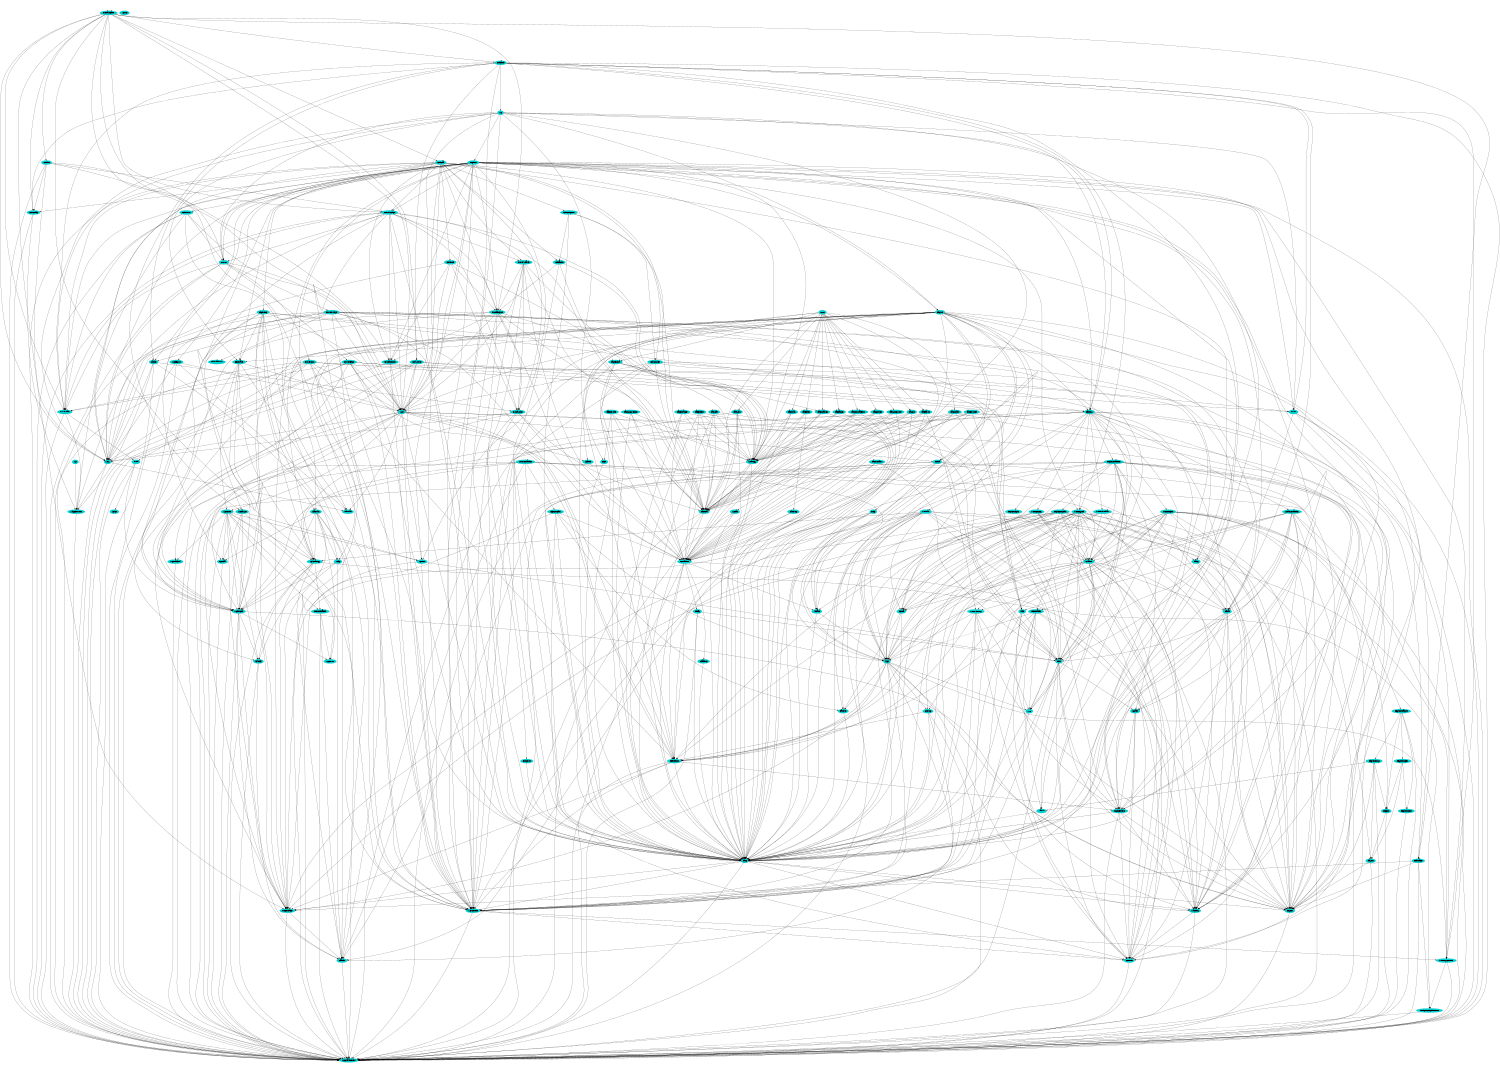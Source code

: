 digraph "Plugin architecture (wp)" { node [href="\N.html"];
  size="10,7.5";
  ratio="fill";
  
  fontsize="12pt";
  rankdir = TB ;
"Wp" [style=filled, color=darkturquoise];
"Wp" -> "Why3Provers";
"Rformat" [style=filled, color=darkturquoise];
"Wprop" [style=filled, color=darkturquoise];
"Wp_parameters" [style=filled, color=darkturquoise];
"Wp_error" [style=filled, color=darkturquoise];
"Dyncall" [style=filled, color=darkturquoise];
"Dyncall" -> "Wp_parameters";
"Ctypes" [style=filled, color=darkturquoise];
"Ctypes" -> "Wp_parameters";
"Clabels" [style=filled, color=darkturquoise];
"Clabels" -> "Wp_parameters";
"Why3Provers" [style=filled, color=darkturquoise];
"Why3Provers" -> "Wp_parameters";
"Context" [style=filled, color=darkturquoise];
"Context" -> "Wp_parameters";
"Warning" [style=filled, color=darkturquoise];
"Warning" -> "Context";
"Warning" -> "Wp_parameters";
"AssignsCompleteness" [style=filled, color=darkturquoise];
"AssignsCompleteness" -> "Wp_parameters";
"MemoryContext" [style=filled, color=darkturquoise];
"MemoryContext" -> "AssignsCompleteness";
"MemoryContext" -> "Wp_parameters";
"WpContext" [style=filled, color=darkturquoise];
"WpContext" -> "Context";
"WpContext" -> "Wp_parameters";
"WpContext" -> "MemoryContext";
"LogicUsage" [style=filled, color=darkturquoise];
"LogicUsage" -> "Wp_parameters";
"LogicUsage" -> "Clabels";
"RefUsage" [style=filled, color=darkturquoise];
"RefUsage" -> "AssignsCompleteness";
"RefUsage" -> "Ctypes";
"RefUsage" -> "LogicUsage";
"RefUsage" -> "Wp_parameters";
"Layout" [style=filled, color=darkturquoise];
"Layout" -> "Wp_parameters";
"Layout" -> "Ctypes";
"Region" [style=filled, color=darkturquoise];
"Region" -> "Wp_parameters";
"Region" -> "Layout";
"RegionAnnot" [style=filled, color=darkturquoise];
"RegionAnnot" -> "Wp_parameters";
"RegionAccess" [style=filled, color=darkturquoise];
"RegionAccess" -> "Layout";
"RegionAccess" -> "RegionAnnot";
"RegionAccess" -> "Region";
"RegionDump" [style=filled, color=darkturquoise];
"RegionDump" -> "Ctypes";
"RegionDump" -> "Layout";
"RegionDump" -> "Matrix";
"RegionDump" -> "Wp_parameters";
"RegionDump" -> "Region";
"RegionAnalysis" [style=filled, color=darkturquoise];
"RegionAnalysis" -> "RegionAccess";
"RegionAnalysis" -> "RegionAnnot";
"RegionAnalysis" -> "RegionDump";
"RegionAnalysis" -> "Wp_parameters";
"RegionAnalysis" -> "Region";
"Cil2cfg" [style=filled, color=darkturquoise];
"Cil2cfg" -> "Wp_parameters";
"Cil2cfg" -> "Clabels";
"NormAtLabels" [style=filled, color=darkturquoise];
"NormAtLabels" -> "Wp_error";
"NormAtLabels" -> "Wp_parameters";
"NormAtLabels" -> "Clabels";
"WpPropId" [style=filled, color=darkturquoise];
"WpPropId" -> "Cil2cfg";
"WpPropId" -> "Ctypes";
"WpPropId" -> "Wp_error";
"WpPropId" -> "Wp_parameters";
"WpPropId" -> "LogicUsage";
"WpPropId" -> "Clabels";
"WpStrategy" [style=filled, color=darkturquoise];
"WpStrategy" -> "AssignsCompleteness";
"WpStrategy" -> "Wp_parameters";
"WpStrategy" -> "WpPropId";
"WpStrategy" -> "NormAtLabels";
"WpStrategy" -> "LogicUsage";
"WpStrategy" -> "Clabels";
"WpStrategy" -> "Cil2cfg";
"Mcfg" [style=filled, color=darkturquoise];
"Mcfg" -> "WpPropId";
"Mcfg" -> "LogicUsage";
"Mcfg" -> "Clabels";
"Lang" [style=filled, color=darkturquoise];
"Lang" -> "LogicUsage";
"Lang" -> "Warning";
"Lang" -> "Wp_parameters";
"Lang" -> "WpContext";
"Lang" -> "Ctypes";
"Lang" -> "Context";
"Repr" [style=filled, color=darkturquoise];
"Repr" -> "Lang";
"Matrix" [style=filled, color=darkturquoise];
"Matrix" -> "Lang";
"Passive" [style=filled, color=darkturquoise];
"Passive" -> "Lang";
"Splitter" [style=filled, color=darkturquoise];
"LogicBuiltins" [style=filled, color=darkturquoise];
"LogicBuiltins" -> "Warning";
"LogicBuiltins" -> "Wp_parameters";
"LogicBuiltins" -> "Lang";
"LogicBuiltins" -> "Ctypes";
"LogicBuiltins" -> "Context";
"Definitions" [style=filled, color=darkturquoise];
"Definitions" -> "LogicBuiltins";
"Definitions" -> "WpContext";
"Definitions" -> "Wp_parameters";
"Definitions" -> "LogicUsage";
"Definitions" -> "Lang";
"Cmath" [style=filled, color=darkturquoise];
"Cmath" -> "Context";
"Cmath" -> "LogicBuiltins";
"Cmath" -> "Lang";
"Cint" [style=filled, color=darkturquoise];
"Cint" -> "Cmath";
"Cint" -> "Context";
"Cint" -> "LogicBuiltins";
"Cint" -> "Wp_parameters";
"Cint" -> "WpContext";
"Cint" -> "Lang";
"Cint" -> "Ctypes";
"Cfloat" [style=filled, color=darkturquoise];
"Cfloat" -> "Cmath";
"Cfloat" -> "Context";
"Cfloat" -> "LogicBuiltins";
"Cfloat" -> "Warning";
"Cfloat" -> "WpContext";
"Cfloat" -> "Lang";
"Cfloat" -> "Ctypes";
"Vset" [style=filled, color=darkturquoise];
"Vset" -> "Warning";
"Vset" -> "Lang";
"Vlist" [style=filled, color=darkturquoise];
"Vlist" -> "Cint";
"Vlist" -> "Context";
"Vlist" -> "LogicBuiltins";
"Vlist" -> "Lang";
"Cstring" [style=filled, color=darkturquoise];
"Cstring" -> "WpContext";
"Cstring" -> "Wp_parameters";
"Cstring" -> "Lang";
"Cstring" -> "Definitions";
"Cvalues" [style=filled, color=darkturquoise];
"Cvalues" -> "Cfloat";
"Cvalues" -> "Cint";
"Cvalues" -> "Definitions";
"Cvalues" -> "Matrix";
"Cvalues" -> "Warning";
"Cvalues" -> "WpContext";
"Cvalues" -> "Wp_parameters";
"Cvalues" -> "Vset";
"Cvalues" -> "Sigs";
"Cvalues" -> "Sigma";
"Cvalues" -> "Lang";
"Cvalues" -> "Ctypes";
"Cvalues" -> "Context";
"Letify" [style=filled, color=darkturquoise];
"Letify" -> "Cint";
"Letify" -> "Wp_parameters";
"Letify" -> "Lang";
"Cleaning" [style=filled, color=darkturquoise];
"Cleaning" -> "Lang";
"Sigs" [style=filled, color=darkturquoise];
"Sigs" -> "WpContext";
"Sigs" -> "Warning";
"Sigs" -> "Vset";
"Sigs" -> "Passive";
"Sigs" -> "MemoryContext";
"Sigs" -> "LogicUsage";
"Sigs" -> "Lang";
"Sigs" -> "Definitions";
"Sigs" -> "Ctypes";
"Sigs" -> "Cstring";
"Sigs" -> "Clabels";
"Mstate" [style=filled, color=darkturquoise];
"Mstate" -> "Sigs";
"Mstate" -> "Lang";
"Conditions" [style=filled, color=darkturquoise];
"Conditions" -> "Cleaning";
"Conditions" -> "Definitions";
"Conditions" -> "Letify";
"Conditions" -> "Wp_parameters";
"Conditions" -> "Warning";
"Conditions" -> "Mstate";
"Conditions" -> "Lang";
"Filtering" [style=filled, color=darkturquoise];
"Filtering" -> "Lang";
"Filtering" -> "Conditions";
"Plang" [style=filled, color=darkturquoise];
"Plang" -> "Cfloat";
"Plang" -> "Ctypes";
"Plang" -> "Vlist";
"Plang" -> "Lang";
"Pcfg" [style=filled, color=darkturquoise];
"Pcfg" -> "Mstate";
"Pcfg" -> "Sigs";
"Pcfg" -> "Lang";
"Pcfg" -> "Conditions";
"Pcond" [style=filled, color=darkturquoise];
"Pcond" -> "Wp_parameters";
"Pcond" -> "Warning";
"Pcond" -> "Sigs";
"Pcond" -> "Plang";
"Pcond" -> "Pcfg";
"Pcond" -> "Lang";
"Pcond" -> "Conditions";
"CodeSemantics" [style=filled, color=darkturquoise];
"CodeSemantics" -> "Cfloat";
"CodeSemantics" -> "Cint";
"CodeSemantics" -> "Cmath";
"CodeSemantics" -> "Context";
"CodeSemantics" -> "Cstring";
"CodeSemantics" -> "Ctypes";
"CodeSemantics" -> "Cvalues";
"CodeSemantics" -> "Lang";
"CodeSemantics" -> "Warning";
"CodeSemantics" -> "Wp_parameters";
"CodeSemantics" -> "Sigs";
"LogicCompiler" [style=filled, color=darkturquoise];
"LogicCompiler" -> "Context";
"LogicCompiler" -> "Ctypes";
"LogicCompiler" -> "Cvalues";
"LogicCompiler" -> "LogicBuiltins";
"LogicCompiler" -> "Sigma";
"LogicCompiler" -> "Warning";
"LogicCompiler" -> "WpContext";
"LogicCompiler" -> "Wp_parameters";
"LogicCompiler" -> "Sigs";
"LogicCompiler" -> "LogicUsage";
"LogicCompiler" -> "Lang";
"LogicCompiler" -> "Definitions";
"LogicCompiler" -> "Clabels";
"LogicSemantics" [style=filled, color=darkturquoise];
"LogicSemantics" -> "Cfloat";
"LogicSemantics" -> "Cint";
"LogicSemantics" -> "Clabels";
"LogicSemantics" -> "Cmath";
"LogicSemantics" -> "Context";
"LogicSemantics" -> "Ctypes";
"LogicSemantics" -> "Cvalues";
"LogicSemantics" -> "Definitions";
"LogicSemantics" -> "Lang";
"LogicSemantics" -> "LogicBuiltins";
"LogicSemantics" -> "LogicCompiler";
"LogicSemantics" -> "Matrix";
"LogicSemantics" -> "Sigma";
"LogicSemantics" -> "Vset";
"LogicSemantics" -> "Warning";
"LogicSemantics" -> "Wp_parameters";
"LogicSemantics" -> "Sigs";
"LogicAssigns" [style=filled, color=darkturquoise];
"LogicAssigns" -> "Cvalues";
"LogicAssigns" -> "Sigs";
"Sigma" [style=filled, color=darkturquoise];
"Sigma" -> "Lang";
"Sigma" -> "Passive";
"Sigma" -> "Sigs";
"MemLoader" [style=filled, color=darkturquoise];
"MemLoader" -> "Matrix";
"MemLoader" -> "Vset";
"MemLoader" -> "WpContext";
"MemLoader" -> "Wp_parameters";
"MemLoader" -> "Sigs";
"MemLoader" -> "Lang";
"MemLoader" -> "Definitions";
"MemLoader" -> "Ctypes";
"MemEmpty" [style=filled, color=darkturquoise];
"MemEmpty" -> "Context";
"MemEmpty" -> "Cvalues";
"MemEmpty" -> "Lang";
"MemEmpty" -> "Sigma";
"MemEmpty" -> "Warning";
"MemEmpty" -> "Sigs";
"MemZeroAlias" [style=filled, color=darkturquoise];
"MemZeroAlias" -> "Context";
"MemZeroAlias" -> "Ctypes";
"MemZeroAlias" -> "Cvalues";
"MemZeroAlias" -> "Lang";
"MemZeroAlias" -> "LogicUsage";
"MemZeroAlias" -> "Sigma";
"MemZeroAlias" -> "Warning";
"MemZeroAlias" -> "Sigs";
"MemVar" [style=filled, color=darkturquoise];
"MemVar" -> "Ctypes";
"MemVar" -> "Cvalues";
"MemVar" -> "Lang";
"MemVar" -> "LogicUsage";
"MemVar" -> "Mstate";
"MemVar" -> "Passive";
"MemVar" -> "Sigma";
"MemVar" -> "Vset";
"MemVar" -> "Warning";
"MemVar" -> "WpContext";
"MemVar" -> "WpStrategy";
"MemVar" -> "Wp_parameters";
"MemVar" -> "Sigs";
"MemVar" -> "MemoryContext";
"MemMemory" [style=filled, color=darkturquoise];
"MemMemory" -> "Context";
"MemMemory" -> "Definitions";
"MemMemory" -> "Vset";
"MemMemory" -> "WpContext";
"MemMemory" -> "Sigs";
"MemMemory" -> "Lang";
"MemMemory" -> "Ctypes";
"MemTyped" [style=filled, color=darkturquoise];
"MemTyped" -> "Cfloat";
"MemTyped" -> "Cint";
"MemTyped" -> "Cstring";
"MemTyped" -> "Ctypes";
"MemTyped" -> "Cvalues";
"MemTyped" -> "Definitions";
"MemTyped" -> "Lang";
"MemTyped" -> "MemLoader";
"MemTyped" -> "MemMemory";
"MemTyped" -> "Mstate";
"MemTyped" -> "Sigma";
"MemTyped" -> "Vset";
"MemTyped" -> "Warning";
"MemTyped" -> "WpContext";
"MemTyped" -> "Wp_parameters";
"MemTyped" -> "Sigs";
"MemTyped" -> "Context";
"MemRegion" [style=filled, color=darkturquoise];
"MemRegion" -> "Context";
"MemRegion" -> "Ctypes";
"MemRegion" -> "Cvalues";
"MemRegion" -> "Definitions";
"MemRegion" -> "Lang";
"MemRegion" -> "Layout";
"MemRegion" -> "MemLoader";
"MemRegion" -> "MemMemory";
"MemRegion" -> "Region";
"MemRegion" -> "RegionAnalysis";
"MemRegion" -> "Sigma";
"MemRegion" -> "Warning";
"MemRegion" -> "WpContext";
"MemRegion" -> "Wp_parameters";
"MemRegion" -> "Sigs";
"WpReached" [style=filled, color=darkturquoise];
"WpReached" -> "Wp_parameters";
"WpRTE" [style=filled, color=darkturquoise];
"WpRTE" -> "Cint";
"WpRTE" -> "Wp_parameters";
"WpRTE" -> "WpContext";
"WpAnnot" [style=filled, color=darkturquoise];
"WpAnnot" -> "Cil2cfg";
"WpAnnot" -> "Dyncall";
"WpAnnot" -> "LogicUsage";
"WpAnnot" -> "NormAtLabels";
"WpAnnot" -> "WpRTE";
"WpAnnot" -> "WpReached";
"WpAnnot" -> "Wp_error";
"WpAnnot" -> "Wp_parameters";
"WpAnnot" -> "WpStrategy";
"WpAnnot" -> "WpPropId";
"WpAnnot" -> "WpContext";
"WpTarget" [style=filled, color=darkturquoise];
"WpTarget" -> "Dyncall";
"WpTarget" -> "WpPropId";
"WpTarget" -> "WpRTE";
"WpTarget" -> "Wp_parameters";
"WpTarget" -> "WpContext";
"CfgCompiler" [style=filled, color=darkturquoise];
"CfgCompiler" -> "Context";
"CfgCompiler" -> "Passive";
"CfgCompiler" -> "Wp_parameters";
"CfgCompiler" -> "Sigs";
"CfgCompiler" -> "Lang";
"CfgCompiler" -> "Conditions";
"StmtSemantics" [style=filled, color=darkturquoise];
"StmtSemantics" -> "Ctypes";
"StmtSemantics" -> "Cvalues";
"StmtSemantics" -> "WpStrategy";
"StmtSemantics" -> "Wp_parameters";
"StmtSemantics" -> "WpPropId";
"StmtSemantics" -> "Sigs";
"StmtSemantics" -> "Lang";
"StmtSemantics" -> "Clabels";
"StmtSemantics" -> "CfgCompiler";
"VCS" [style=filled, color=darkturquoise];
"VCS" -> "Rformat";
"VCS" -> "Wp_parameters";
"VCS" -> "Why3Provers";
"Script" [style=filled, color=darkturquoise];
"Proof" [style=filled, color=darkturquoise];
"Proof" -> "Script";
"Proof" -> "Wp_parameters";
"Proof" -> "WpPropId";
"Wpo" [style=filled, color=darkturquoise];
"Wpo" -> "Cint";
"Wpo" -> "Pcond";
"Wpo" -> "Rformat";
"Wpo" -> "WpAnnot";
"Wpo" -> "WpReached";
"Wpo" -> "Wp_parameters";
"Wpo" -> "WpPropId";
"Wpo" -> "WpContext";
"Wpo" -> "Warning";
"Wpo" -> "VCS";
"Wpo" -> "Splitter";
"Wpo" -> "LogicUsage";
"Wpo" -> "Lang";
"Wpo" -> "Definitions";
"Wpo" -> "Conditions";
"WpReport" [style=filled, color=darkturquoise];
"WpReport" -> "Rformat";
"WpReport" -> "VCS";
"WpReport" -> "Wp_parameters";
"WpReport" -> "Wpo";
"Footprint" [style=filled, color=darkturquoise];
"Footprint" -> "Lang";
"Tactical" [style=filled, color=darkturquoise];
"Tactical" -> "Wp_parameters";
"Tactical" -> "Lang";
"Tactical" -> "Conditions";
"Strategy" [style=filled, color=darkturquoise];
"Strategy" -> "Wp_parameters";
"Strategy" -> "Tactical";
"Strategy" -> "Lang";
"Strategy" -> "Conditions";
"TacSplit" [style=filled, color=darkturquoise];
"TacSplit" -> "Conditions";
"TacSplit" -> "Lang";
"TacSplit" -> "Wp_parameters";
"TacSplit" -> "Tactical";
"TacSplit" -> "Strategy";
"TacChoice" [style=filled, color=darkturquoise];
"TacChoice" -> "Conditions";
"TacChoice" -> "Lang";
"TacChoice" -> "Tactical";
"TacChoice" -> "Strategy";
"TacRange" [style=filled, color=darkturquoise];
"TacRange" -> "Lang";
"TacRange" -> "Tactical";
"TacRange" -> "Strategy";
"TacArray" [style=filled, color=darkturquoise];
"TacArray" -> "Lang";
"TacArray" -> "Tactical";
"TacArray" -> "Strategy";
"TacCompound" [style=filled, color=darkturquoise];
"TacCompound" -> "Conditions";
"TacCompound" -> "Lang";
"TacCompound" -> "Tactical";
"TacCompound" -> "Strategy";
"TacUnfold" [style=filled, color=darkturquoise];
"TacUnfold" -> "Cint";
"TacUnfold" -> "Ctypes";
"TacUnfold" -> "Definitions";
"TacUnfold" -> "Lang";
"TacUnfold" -> "Tactical";
"TacUnfold" -> "Strategy";
"TacHavoc" [style=filled, color=darkturquoise];
"TacHavoc" -> "Conditions";
"TacHavoc" -> "Lang";
"TacHavoc" -> "MemMemory";
"TacHavoc" -> "Tactical";
"TacHavoc" -> "Strategy";
"TacInstance" [style=filled, color=darkturquoise];
"TacInstance" -> "Conditions";
"TacInstance" -> "Tactical";
"TacInstance" -> "Strategy";
"TacInstance" -> "Lang";
"TacLemma" [style=filled, color=darkturquoise];
"TacLemma" -> "Lang";
"TacLemma" -> "TacInstance";
"TacLemma" -> "WpContext";
"TacLemma" -> "Tactical";
"TacLemma" -> "Strategy";
"TacLemma" -> "Definitions";
"TacFilter" [style=filled, color=darkturquoise];
"TacFilter" -> "Filtering";
"TacFilter" -> "Tactical";
"TacFilter" -> "Strategy";
"TacCut" [style=filled, color=darkturquoise];
"TacCut" -> "Conditions";
"TacCut" -> "Lang";
"TacCut" -> "Tactical";
"TacCut" -> "Strategy";
"WpTac" [style=filled, color=darkturquoise];
"WpTac" -> "Conditions";
"WpTac" -> "Wp_parameters";
"WpTac" -> "Lang";
"TacNormalForm" [style=filled, color=darkturquoise];
"TacNormalForm" -> "Conditions";
"TacNormalForm" -> "Lang";
"TacNormalForm" -> "WpTac";
"TacNormalForm" -> "Tactical";
"TacNormalForm" -> "Strategy";
"TacRewrite" [style=filled, color=darkturquoise];
"TacRewrite" -> "Conditions";
"TacRewrite" -> "Lang";
"TacRewrite" -> "Repr";
"TacRewrite" -> "Tactical";
"TacRewrite" -> "Strategy";
"TacBitwised" [style=filled, color=darkturquoise];
"TacBitwised" -> "Cint";
"TacBitwised" -> "Conditions";
"TacBitwised" -> "Ctypes";
"TacBitwised" -> "Lang";
"TacBitwised" -> "Tactical";
"TacBitwised" -> "Strategy";
"TacBitrange" [style=filled, color=darkturquoise];
"TacBitrange" -> "Cint";
"TacBitrange" -> "Conditions";
"TacBitrange" -> "Lang";
"TacBitrange" -> "Tactical";
"TacBitrange" -> "Strategy";
"TacBittest" [style=filled, color=darkturquoise];
"TacBittest" -> "Cint";
"TacBittest" -> "Conditions";
"TacBittest" -> "Lang";
"TacBittest" -> "Tactical";
"TacBittest" -> "Strategy";
"TacShift" [style=filled, color=darkturquoise];
"TacShift" -> "Cint";
"TacShift" -> "Conditions";
"TacShift" -> "Lang";
"TacShift" -> "Tactical";
"TacShift" -> "Strategy";
"TacCongruence" [style=filled, color=darkturquoise];
"TacCongruence" -> "Conditions";
"TacCongruence" -> "Lang";
"TacCongruence" -> "Tactical";
"TacCongruence" -> "Strategy";
"TacOverflow" [style=filled, color=darkturquoise];
"TacOverflow" -> "Cint";
"TacOverflow" -> "Conditions";
"TacOverflow" -> "Lang";
"TacOverflow" -> "Tactical";
"Auto" [style=filled, color=darkturquoise];
"Auto" -> "Repr";
"Auto" -> "TacArray";
"Auto" -> "TacChoice";
"Auto" -> "TacCompound";
"Auto" -> "TacCut";
"Auto" -> "TacFilter";
"Auto" -> "TacHavoc";
"Auto" -> "TacInstance";
"Auto" -> "TacLemma";
"Auto" -> "TacNormalForm";
"Auto" -> "TacRange";
"Auto" -> "TacSplit";
"Auto" -> "TacUnfold";
"Auto" -> "Tactical";
"Auto" -> "Strategy";
"Auto" -> "Lang";
"Auto" -> "Conditions";
"ProofSession" [style=filled, color=darkturquoise];
"ProofSession" -> "WpContext";
"ProofSession" -> "Wp_parameters";
"ProofSession" -> "Wpo";
"ProofScript" [style=filled, color=darkturquoise];
"ProofScript" -> "Footprint";
"ProofScript" -> "Wp_parameters";
"ProofScript" -> "VCS";
"ProofScript" -> "Tactical";
"ProofScript" -> "Lang";
"ProofScript" -> "Conditions";
"ProofEngine" [style=filled, color=darkturquoise];
"ProofEngine" -> "Conditions";
"ProofEngine" -> "ProofSession";
"ProofEngine" -> "VCS";
"ProofEngine" -> "WpPropId";
"ProofEngine" -> "Wpo";
"ProofEngine" -> "WpContext";
"ProofEngine" -> "Tactical";
"ProofEngine" -> "Strategy";
"ProofEngine" -> "ProofScript";
"ProofEngine" -> "Lang";
"ProverTask" [style=filled, color=darkturquoise];
"ProverTask" -> "Proof";
"ProverTask" -> "Why3Provers";
"ProverTask" -> "Wp_parameters";
"ProverErgo" [style=filled, color=darkturquoise];
"ProverErgo" -> "Definitions";
"ProverErgo" -> "Lang";
"ProverErgo" -> "LogicBuiltins";
"ProverErgo" -> "ProverTask";
"ProverErgo" -> "Vlist";
"ProverErgo" -> "WpContext";
"ProverErgo" -> "WpPropId";
"ProverErgo" -> "Wpo";
"ProverErgo" -> "Wp_parameters";
"ProverErgo" -> "VCS";
"ProverCoq" [style=filled, color=darkturquoise];
"ProverCoq" -> "Definitions";
"ProverCoq" -> "Lang";
"ProverCoq" -> "LogicBuiltins";
"ProverCoq" -> "Proof";
"ProverCoq" -> "ProverTask";
"ProverCoq" -> "Vlist";
"ProverCoq" -> "WpContext";
"ProverCoq" -> "WpPropId";
"ProverCoq" -> "Wp_parameters";
"ProverCoq" -> "Wpo";
"ProverCoq" -> "VCS";
"Filter_axioms" [style=filled, color=darkturquoise];
"Cache" [style=filled, color=darkturquoise];
"Cache" -> "ProofScript";
"Cache" -> "WpContext";
"Cache" -> "Wp_parameters";
"Cache" -> "Why3Provers";
"Cache" -> "VCS";
"ProverWhy3" [style=filled, color=darkturquoise];
"ProverWhy3" -> "Cache";
"ProverWhy3" -> "Cfloat";
"ProverWhy3" -> "Ctypes";
"ProverWhy3" -> "Cvalues";
"ProverWhy3" -> "Definitions";
"ProverWhy3" -> "Filter_axioms";
"ProverWhy3" -> "LogicBuiltins";
"ProverWhy3" -> "Vlist";
"ProverWhy3" -> "WpContext";
"ProverWhy3" -> "WpPropId";
"ProverWhy3" -> "Wp_parameters";
"ProverWhy3" -> "Wpo";
"ProverWhy3" -> "Why3Provers";
"ProverWhy3" -> "VCS";
"ProverWhy3" -> "Lang";
"Driver" [style=filled, color=darkturquoise];
"Driver" -> "Ctypes";
"Driver" -> "Lang";
"Driver" -> "Wp_parameters";
"Driver" -> "LogicBuiltins";
"Prover" [style=filled, color=darkturquoise];
"Prover" -> "ProverCoq";
"Prover" -> "ProverErgo";
"Prover" -> "ProverTask";
"Prover" -> "ProverWhy3";
"Prover" -> "Wp_parameters";
"Prover" -> "Wpo";
"Prover" -> "VCS";
"ProverSearch" [style=filled, color=darkturquoise];
"ProverSearch" -> "Lang";
"ProverSearch" -> "ProofScript";
"ProverSearch" -> "Tactical";
"ProverSearch" -> "WpContext";
"ProverSearch" -> "Wpo";
"ProverSearch" -> "Strategy";
"ProverSearch" -> "ProofEngine";
"ProverSearch" -> "Conditions";
"ProverScript" [style=filled, color=darkturquoise];
"ProverScript" -> "Lang";
"ProverScript" -> "ProofScript";
"ProverScript" -> "ProofSession";
"ProverScript" -> "Prover";
"ProverScript" -> "ProverSearch";
"ProverScript" -> "ProverTask";
"ProverScript" -> "Tactical";
"ProverScript" -> "WpContext";
"ProverScript" -> "WpPropId";
"ProverScript" -> "Wp_parameters";
"ProverScript" -> "Wpo";
"ProverScript" -> "VCS";
"ProverScript" -> "Strategy";
"ProverScript" -> "ProofEngine";
"Generator" [style=filled, color=darkturquoise];
"Generator" -> "WpAnnot";
"Generator" -> "WpPropId";
"Generator" -> "Wpo";
"Generator" -> "Wp_parameters";
"Generator" -> "WpStrategy";
"Generator" -> "WpContext";
"Generator" -> "LogicUsage";
"Factory" [style=filled, color=darkturquoise];
"Factory" -> "CodeSemantics";
"Factory" -> "Context";
"Factory" -> "LogicAssigns";
"Factory" -> "LogicSemantics";
"Factory" -> "MemEmpty";
"Factory" -> "MemRegion";
"Factory" -> "MemVar";
"Factory" -> "MemZeroAlias";
"Factory" -> "MemoryContext";
"Factory" -> "RefUsage";
"Factory" -> "WpStrategy";
"Factory" -> "Wp_parameters";
"Factory" -> "WpContext";
"Factory" -> "Sigs";
"Factory" -> "MemTyped";
"Factory" -> "LogicBuiltins";
"Factory" -> "Cint";
"Factory" -> "Cfloat";
"Calculus" [style=filled, color=darkturquoise];
"Calculus" -> "Clabels";
"Calculus" -> "Dyncall";
"Calculus" -> "WpPropId";
"Calculus" -> "Wp_error";
"Calculus" -> "Wp_parameters";
"Calculus" -> "WpStrategy";
"Calculus" -> "Mcfg";
"Calculus" -> "Cil2cfg";
"CfgDump" [style=filled, color=darkturquoise];
"CfgDump" -> "Calculus";
"CfgDump" -> "Cil2cfg";
"CfgDump" -> "Clabels";
"CfgDump" -> "Driver";
"CfgDump" -> "Factory";
"CfgDump" -> "LogicUsage";
"CfgDump" -> "Mcfg";
"CfgDump" -> "WpPropId";
"CfgDump" -> "WpStrategy";
"CfgDump" -> "Wp_parameters";
"CfgDump" -> "Wpo";
"CfgDump" -> "Generator";
"CfgWP" [style=filled, color=darkturquoise];
"CfgWP" -> "Calculus";
"CfgWP" -> "Clabels";
"CfgWP" -> "Conditions";
"CfgWP" -> "Ctypes";
"CfgWP" -> "Cvalues";
"CfgWP" -> "Lang";
"CfgWP" -> "LogicUsage";
"CfgWP" -> "Mstate";
"CfgWP" -> "Passive";
"CfgWP" -> "Pcond";
"CfgWP" -> "Sigma";
"CfgWP" -> "Splitter";
"CfgWP" -> "Warning";
"CfgWP" -> "WpPropId";
"CfgWP" -> "WpRTE";
"CfgWP" -> "WpStrategy";
"CfgWP" -> "Wp_parameters";
"CfgWP" -> "Wpo";
"CfgWP" -> "WpContext";
"CfgWP" -> "Sigs";
"CfgWP" -> "Mcfg";
"CfgWP" -> "Generator";
"CfgWP" -> "Factory";
"Register" [style=filled, color=darkturquoise];
"Register" -> "Wpo";
"Register" -> "Wp_parameters";
"Register" -> "WpTarget";
"Register" -> "WpReport";
"Register" -> "WpRTE";
"Register" -> "WpContext";
"Register" -> "Why3Provers";
"Register" -> "Warning";
"Register" -> "VCS";
"Register" -> "Strategy";
"Register" -> "Rformat";
"Register" -> "RefUsage";
"Register" -> "ProverTask";
"Register" -> "ProverScript";
"Register" -> "Prover";
"Register" -> "ProofSession";
"Register" -> "ProofScript";
"Register" -> "ProofEngine";
"Register" -> "MemoryContext";
"Register" -> "MemTyped";
"Register" -> "LogicUsage";
"Register" -> "LogicBuiltins";
"Register" -> "Generator";
"Register" -> "Factory";
"Register" -> "Dyncall";
"Register" -> "Driver";
"Register" -> "Cint";
"Register" -> "Cfloat";
"Register" -> "CfgWP";
"Register" -> "CfgDump";
"Register" -> "Cache";
"VC" [style=filled, color=darkturquoise];
"VC" -> "CfgWP";
"VC" -> "Definitions";
"VC" -> "Driver";
"VC" -> "Factory";
"VC" -> "Generator";
"VC" -> "Prover";
"VC" -> "ProverTask";
"VC" -> "Register";
"VC" -> "Wpo";
"VC" -> "WpContext";
"VC" -> "VCS";
"VC" -> "Lang";
"VC" -> "Conditions";
"GuiConfig" [style=filled, color=darkturquoise];
"GuiConfig" -> "Why3Provers";
"GuiConfig" -> "Wp_parameters";
"GuiList" [style=filled, color=darkturquoise];
"GuiList" -> "ProverScript";
"GuiList" -> "WpContext";
"GuiList" -> "Wp_parameters";
"GuiList" -> "Wpo";
"GuiList" -> "VCS";
"GuiList" -> "GuiConfig";
"GuiSequent" [style=filled, color=darkturquoise];
"GuiSequent" -> "Mstate";
"GuiSequent" -> "Pcond";
"GuiSequent" -> "Wpo";
"GuiSequent" -> "Tactical";
"GuiSequent" -> "Plang";
"GuiSequent" -> "Lang";
"GuiSequent" -> "Conditions";
"GuiProver" [style=filled, color=darkturquoise];
"GuiProver" -> "Prover";
"GuiProver" -> "ProverTask";
"GuiProver" -> "Rformat";
"GuiProver" -> "Wp_parameters";
"GuiProver" -> "Wpo";
"GuiProver" -> "VCS";
"GuiTactic" [style=filled, color=darkturquoise];
"GuiTactic" -> "Lang";
"GuiTactic" -> "Tactical";
"GuiTactic" -> "Strategy";
"GuiTactic" -> "ProofEngine";
"GuiProof" [style=filled, color=darkturquoise];
"GuiProof" -> "ProofScript";
"GuiProof" -> "ProofSession";
"GuiProof" -> "Strategy";
"GuiProof" -> "VCS";
"GuiProof" -> "Wpo";
"GuiProof" -> "ProofEngine";
"GuiComposer" [style=filled, color=darkturquoise];
"GuiComposer" -> "Lang";
"GuiComposer" -> "Tactical";
"GuiComposer" -> "GuiTactic";
"GuiComposer" -> "GuiSequent";
"GuiGoal" [style=filled, color=darkturquoise];
"GuiGoal" -> "GuiComposer";
"GuiGoal" -> "GuiProof";
"GuiGoal" -> "GuiProver";
"GuiGoal" -> "GuiSequent";
"GuiGoal" -> "GuiTactic";
"GuiGoal" -> "Plang";
"GuiGoal" -> "ProofEngine";
"GuiGoal" -> "ProofScript";
"GuiGoal" -> "ProofSession";
"GuiGoal" -> "Prover";
"GuiGoal" -> "ProverScript";
"GuiGoal" -> "ProverSearch";
"GuiGoal" -> "ProverTask";
"GuiGoal" -> "Strategy";
"GuiGoal" -> "Tactical";
"GuiGoal" -> "VCS";
"GuiGoal" -> "WpContext";
"GuiGoal" -> "Wp_parameters";
"GuiGoal" -> "Wpo";
"GuiGoal" -> "GuiConfig";
"GuiSource" [style=filled, color=darkturquoise];
"GuiSource" -> "Driver";
"GuiSource" -> "Factory";
"GuiSource" -> "LogicUsage";
"GuiSource" -> "WpPropId";
"GuiSource" -> "WpRTE";
"GuiSource" -> "Wp_parameters";
"GuiSource" -> "Wpo";
"GuiPanel" [style=filled, color=darkturquoise];
"GuiPanel" -> "Cache";
"GuiPanel" -> "Cfloat";
"GuiPanel" -> "Cint";
"GuiPanel" -> "Driver";
"GuiPanel" -> "Factory";
"GuiPanel" -> "MemTyped";
"GuiPanel" -> "MemoryContext";
"GuiPanel" -> "ProverTask";
"GuiPanel" -> "VC";
"GuiPanel" -> "WpContext";
"GuiPanel" -> "WpTarget";
"GuiPanel" -> "Wp_parameters";
"GuiPanel" -> "GuiSource";
"GuiPanel" -> "GuiConfig";
"GuiNavigator" [style=filled, color=darkturquoise];
"GuiNavigator" -> "GuiConfig";
"GuiNavigator" -> "GuiGoal";
"GuiNavigator" -> "GuiList";
"GuiNavigator" -> "GuiPanel";
"GuiNavigator" -> "GuiSource";
"GuiNavigator" -> "LogicUsage";
"GuiNavigator" -> "ProofEngine";
"GuiNavigator" -> "ProofSession";
"GuiNavigator" -> "Prover";
"GuiNavigator" -> "ProverScript";
"GuiNavigator" -> "ProverTask";
"GuiNavigator" -> "RefUsage";
"GuiNavigator" -> "VCS";
"GuiNavigator" -> "WpStrategy";
"GuiNavigator" -> "Wpo";
}
